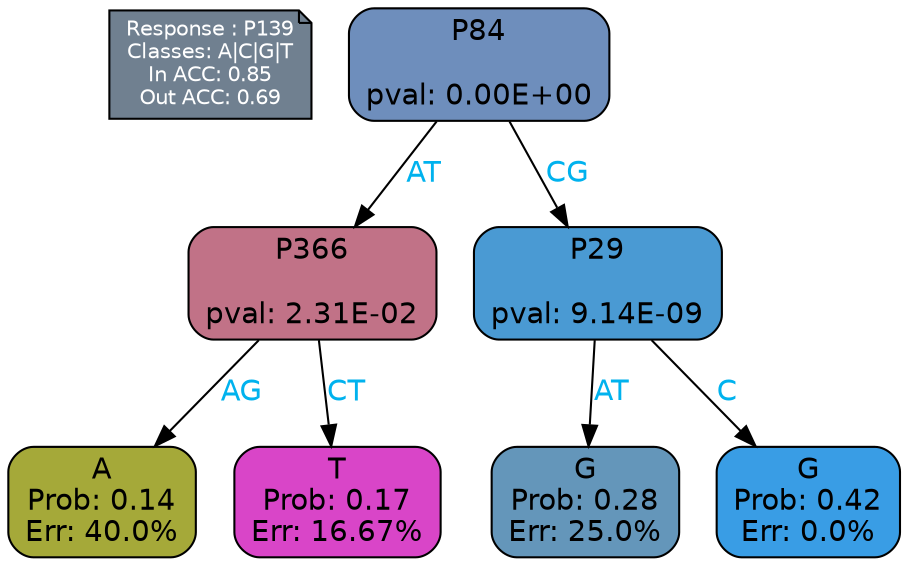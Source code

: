 digraph Tree {
node [shape=box, style="filled, rounded", color="black", fontname=helvetica] ;
graph [ranksep=equally, splines=polylines, bgcolor=transparent, dpi=600] ;
edge [fontname=helvetica] ;
LEGEND [label="Response : P139
Classes: A|C|G|T
In ACC: 0.85
Out ACC: 0.69
",shape=note,align=left,style=filled,fillcolor="slategray",fontcolor="white",fontsize=10];1 [label="P84

pval: 0.00E+00", fillcolor="#6e8ebc"] ;
2 [label="P366

pval: 2.31E-02", fillcolor="#c17287"] ;
3 [label="A
Prob: 0.14
Err: 40.0%", fillcolor="#a5a939"] ;
4 [label="T
Prob: 0.17
Err: 16.67%", fillcolor="#d945c8"] ;
5 [label="P29

pval: 9.14E-09", fillcolor="#4a9ad3"] ;
6 [label="G
Prob: 0.28
Err: 25.0%", fillcolor="#6496ba"] ;
7 [label="G
Prob: 0.42
Err: 0.0%", fillcolor="#399de5"] ;
1 -> 2 [label="AT",fontcolor=deepskyblue2] ;
1 -> 5 [label="CG",fontcolor=deepskyblue2] ;
2 -> 3 [label="AG",fontcolor=deepskyblue2] ;
2 -> 4 [label="CT",fontcolor=deepskyblue2] ;
5 -> 6 [label="AT",fontcolor=deepskyblue2] ;
5 -> 7 [label="C",fontcolor=deepskyblue2] ;
{rank = same; 3;4;6;7;}{rank = same; LEGEND;1;}}
